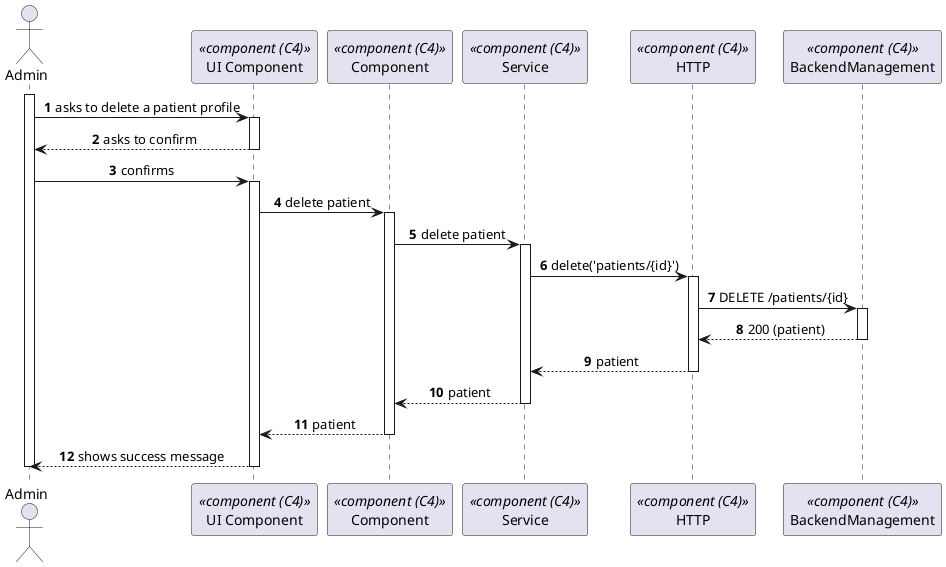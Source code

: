 @startuml PatientProfileDelete(level3)

autonumber
skinparam DefaultTextAlignment center
actor Admin as "Admin"
participant ComponentUI as "UI Component" <<component (C4)>>
participant Component as "Component" <<component (C4)>>
participant SRV as "Service" <<component (C4)>>
participant HTTP as "HTTP" <<component (C4)>>

participant BackendManagement as "BackendManagement" <<component (C4)>>

activate Admin

    Admin -> ComponentUI : asks to delete a patient profile
    activate ComponentUI

    ComponentUI --> Admin : asks to confirm
    deactivate ComponentUI

    Admin -> ComponentUI : confirms
    activate ComponentUI

        ComponentUI -> Component : delete patient
        activate Component

            Component -> SRV : delete patient
            activate SRV

                SRV -> HTTP : delete('patients/{id}')
                activate HTTP

                    HTTP -> BackendManagement : DELETE /patients/{id}
                    activate BackendManagement

                    BackendManagement --> HTTP : 200 (patient)
                    deactivate BackendManagement

                HTTP --> SRV : patient
                deactivate HTTP

            SRV --> Component : patient
            deactivate SRV

        Component --> ComponentUI : patient
        deactivate Component

    Admin <-- ComponentUI : shows success message
    deactivate ComponentUI
    
deactivate Admin

@enduml